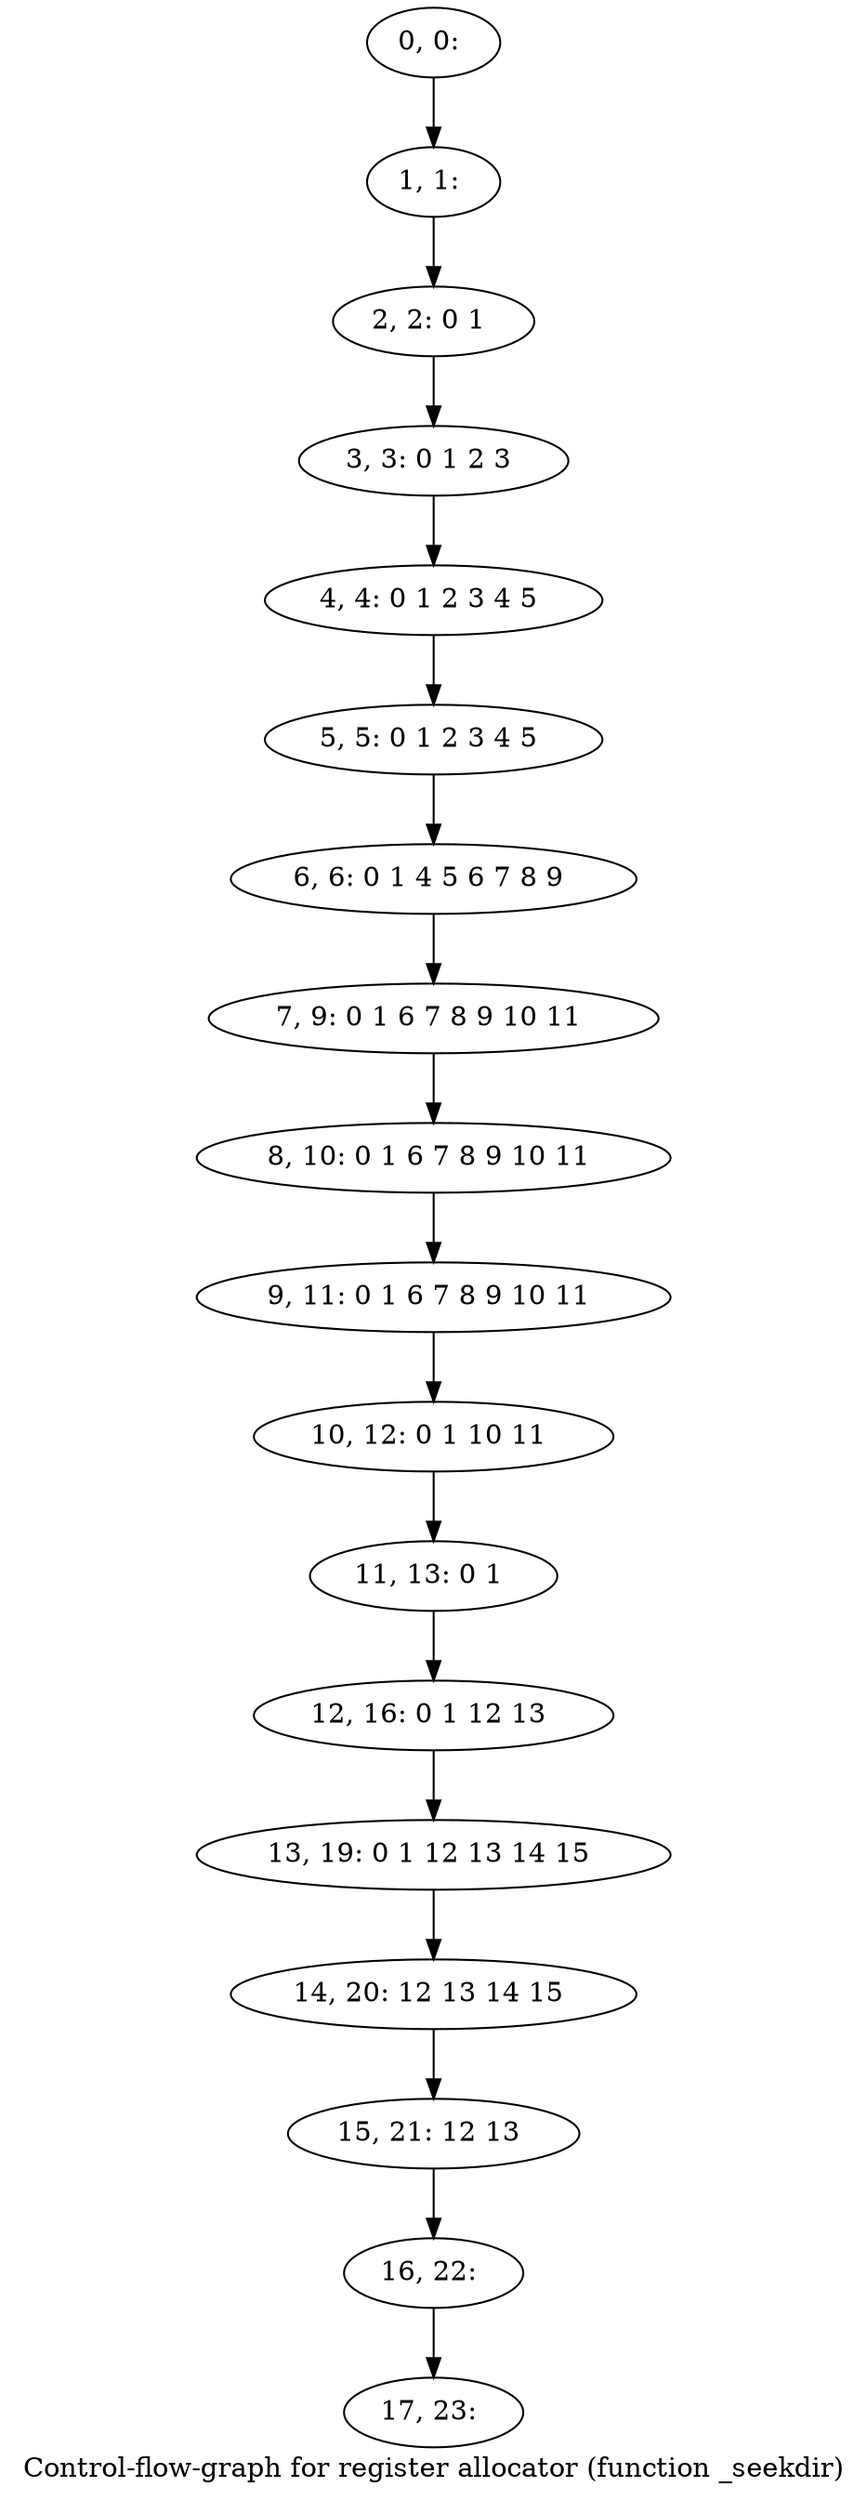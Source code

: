 digraph G {
graph [label="Control-flow-graph for register allocator (function _seekdir)"]
0[label="0, 0: "];
1[label="1, 1: "];
2[label="2, 2: 0 1 "];
3[label="3, 3: 0 1 2 3 "];
4[label="4, 4: 0 1 2 3 4 5 "];
5[label="5, 5: 0 1 2 3 4 5 "];
6[label="6, 6: 0 1 4 5 6 7 8 9 "];
7[label="7, 9: 0 1 6 7 8 9 10 11 "];
8[label="8, 10: 0 1 6 7 8 9 10 11 "];
9[label="9, 11: 0 1 6 7 8 9 10 11 "];
10[label="10, 12: 0 1 10 11 "];
11[label="11, 13: 0 1 "];
12[label="12, 16: 0 1 12 13 "];
13[label="13, 19: 0 1 12 13 14 15 "];
14[label="14, 20: 12 13 14 15 "];
15[label="15, 21: 12 13 "];
16[label="16, 22: "];
17[label="17, 23: "];
0->1 ;
1->2 ;
2->3 ;
3->4 ;
4->5 ;
5->6 ;
6->7 ;
7->8 ;
8->9 ;
9->10 ;
10->11 ;
11->12 ;
12->13 ;
13->14 ;
14->15 ;
15->16 ;
16->17 ;
}
